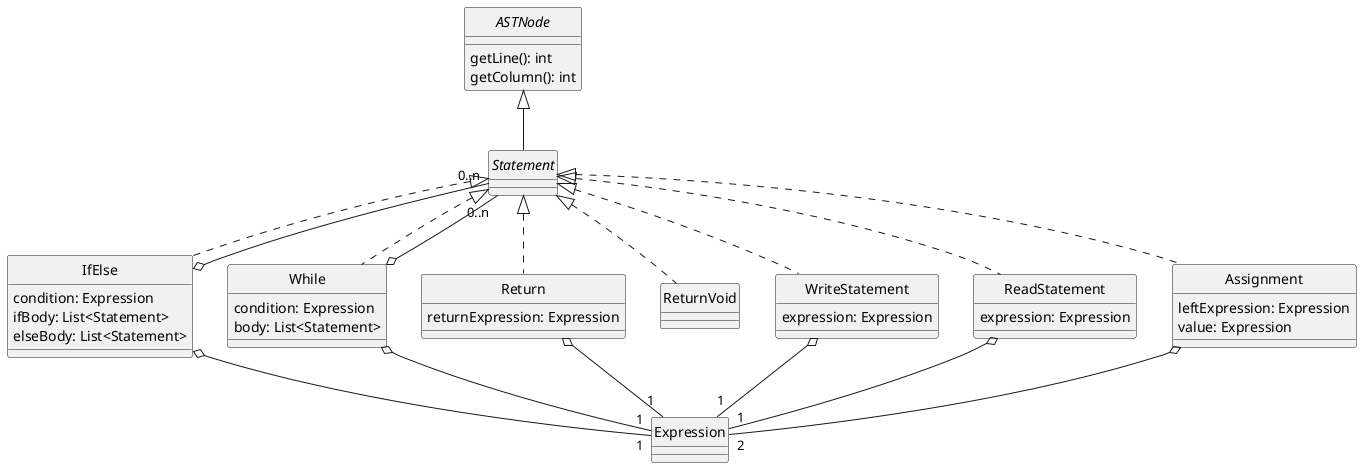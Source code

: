 @startuml Statements
skinparam style strictuml
skinparam monochrome true

interface ASTNode {
    getLine(): int
    getColumn(): int
}

interface Statement
ASTNode <|-- Statement


/'
Una sentencia condicional se define usando la palabra clave if seguida de una condición.
El cuerpo de dicha sentencia estará comprendido entre do y end.
Se podrá usar la palabra clave else.
'/
class IfElse {
    condition: Expression
    ifBody: List<Statement>
    elseBody: List<Statement>   /'puede no haber else, la lista estaría vacía'/
}
Statement <|.. IfElse
IfElse o-- "1" Expression
IfElse o-- "0..n" Statement


class While {
    condition: Expression
    body: List<Statement>
}
Statement <|.. While
While o-- "1" Expression
While o-- "0..n" Statement


' El return debe estar seguido obligatoriamente de una expresión
class Return {
    returnExpression: Expression
}
Statement <|.. Return
Return o-- "1" Expression


' Return para cuando no se devuelve una expresión
class ReturnVoid
Statement <|.. ReturnVoid


' Write no tiene una lista de Expression, se genera un Write para cada Expression
class WriteStatement {
    expression: Expression
}
Statement <|.. WriteStatement
WriteStatement o-- "1" Expression


class ReadStatement {
    expression: Expression
}
Statement <|.. ReadStatement
ReadStatement o-- "1" Expression

' Una asignación está compuesta por dos expresiones separadas por el operador =.
class Assignment {
    leftExpression: Expression
    value: Expression
}
Statement <|.. Assignment
Assignment o-- "2" Expression

@enduml
